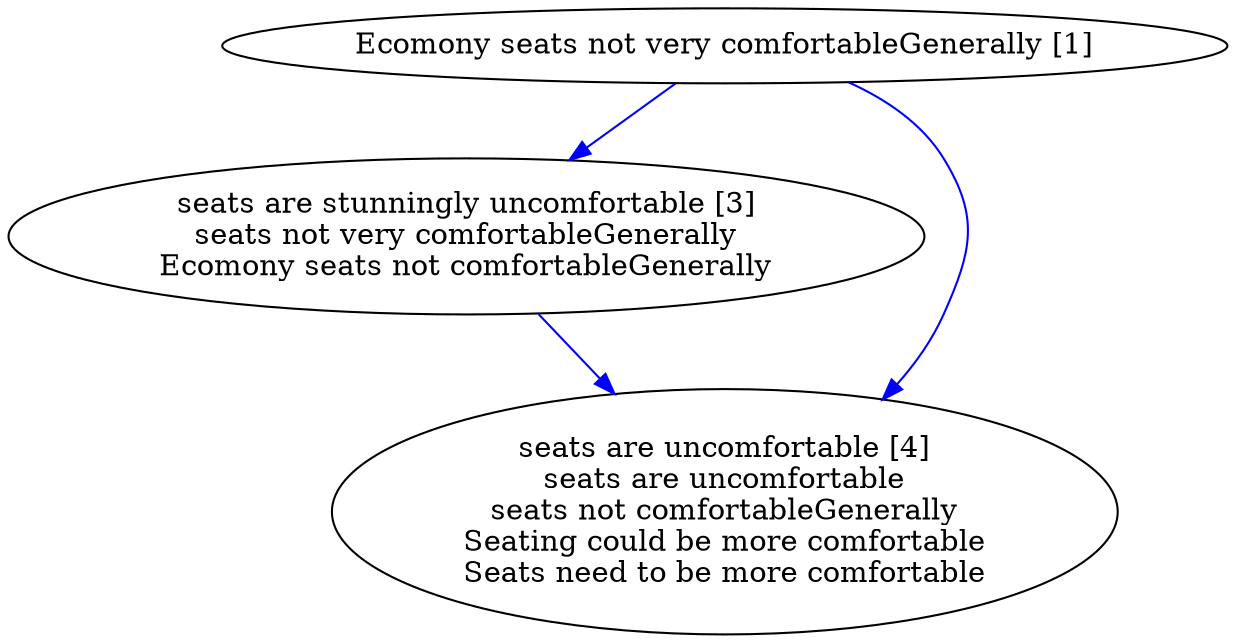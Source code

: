 digraph collapsedGraph {
"seats are stunningly uncomfortable [3]\nseats not very comfortableGenerally\nEcomony seats not comfortableGenerally""seats are uncomfortable [4]\nseats are uncomfortable\nseats not comfortableGenerally\nSeating could be more comfortable\nSeats need to be more comfortable""Ecomony seats not very comfortableGenerally [1]""Ecomony seats not very comfortableGenerally [1]" -> "seats are uncomfortable [4]\nseats are uncomfortable\nseats not comfortableGenerally\nSeating could be more comfortable\nSeats need to be more comfortable" [color=blue]
"seats are stunningly uncomfortable [3]\nseats not very comfortableGenerally\nEcomony seats not comfortableGenerally" -> "seats are uncomfortable [4]\nseats are uncomfortable\nseats not comfortableGenerally\nSeating could be more comfortable\nSeats need to be more comfortable" [color=blue]
"Ecomony seats not very comfortableGenerally [1]" -> "seats are stunningly uncomfortable [3]\nseats not very comfortableGenerally\nEcomony seats not comfortableGenerally" [color=blue]
}